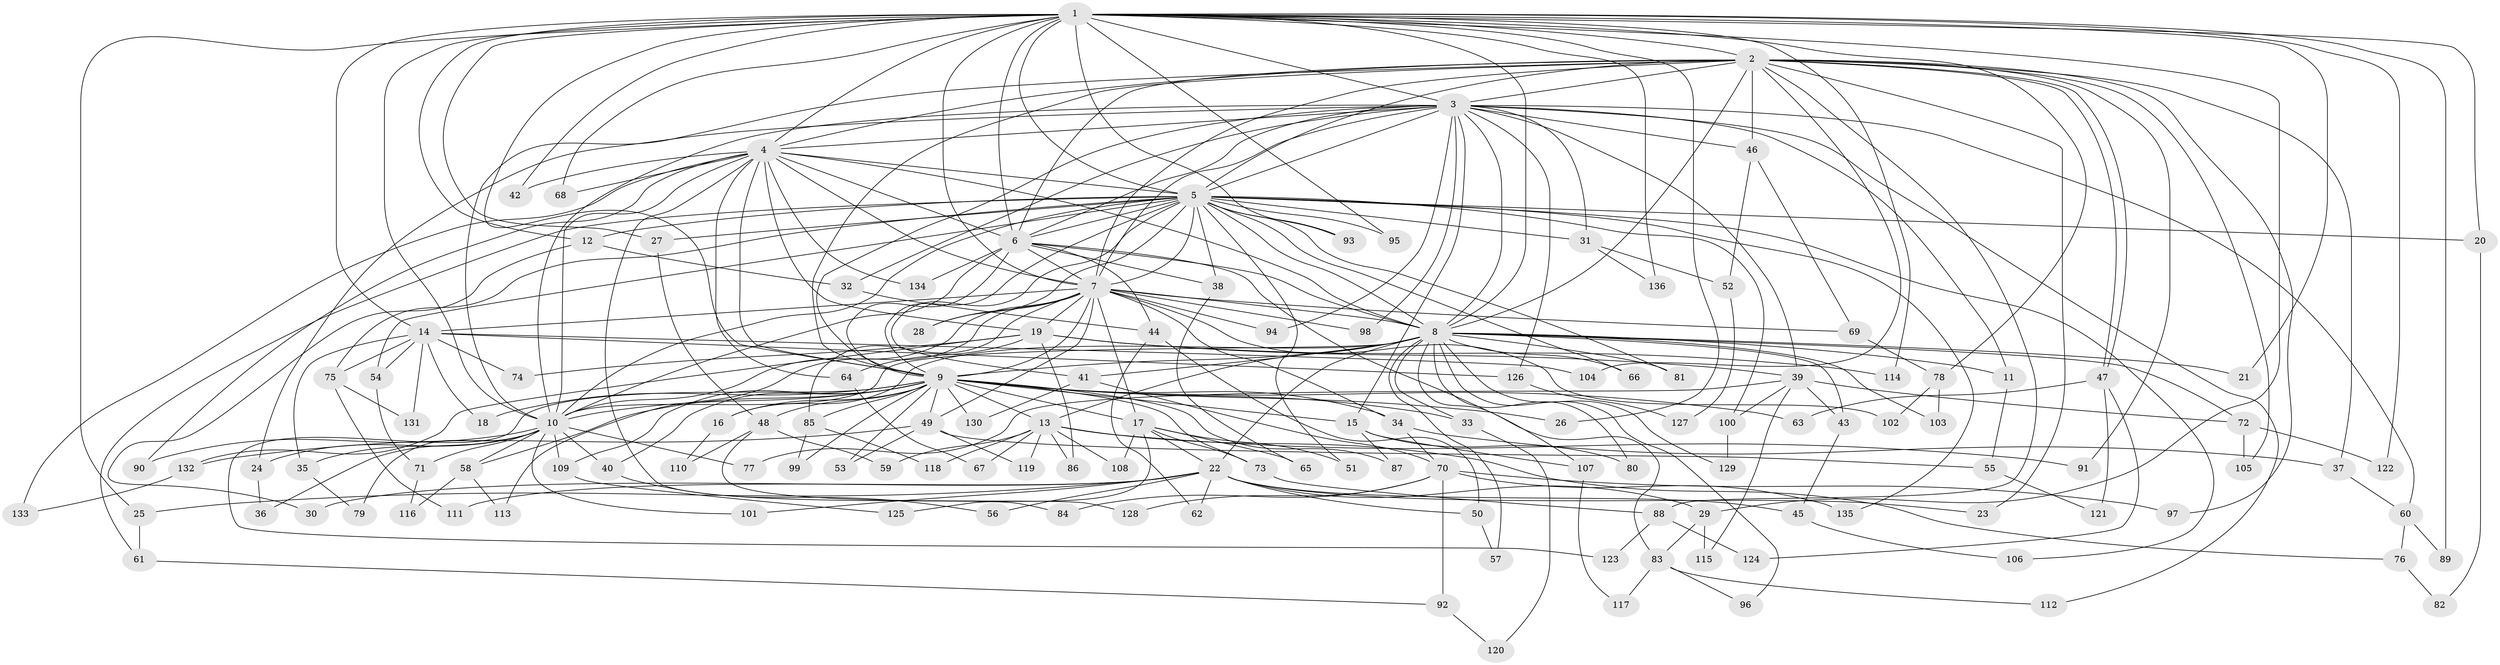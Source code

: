 // Generated by graph-tools (version 1.1) at 2025/11/02/27/25 16:11:05]
// undirected, 136 vertices, 297 edges
graph export_dot {
graph [start="1"]
  node [color=gray90,style=filled];
  1;
  2;
  3;
  4;
  5;
  6;
  7;
  8;
  9;
  10;
  11;
  12;
  13;
  14;
  15;
  16;
  17;
  18;
  19;
  20;
  21;
  22;
  23;
  24;
  25;
  26;
  27;
  28;
  29;
  30;
  31;
  32;
  33;
  34;
  35;
  36;
  37;
  38;
  39;
  40;
  41;
  42;
  43;
  44;
  45;
  46;
  47;
  48;
  49;
  50;
  51;
  52;
  53;
  54;
  55;
  56;
  57;
  58;
  59;
  60;
  61;
  62;
  63;
  64;
  65;
  66;
  67;
  68;
  69;
  70;
  71;
  72;
  73;
  74;
  75;
  76;
  77;
  78;
  79;
  80;
  81;
  82;
  83;
  84;
  85;
  86;
  87;
  88;
  89;
  90;
  91;
  92;
  93;
  94;
  95;
  96;
  97;
  98;
  99;
  100;
  101;
  102;
  103;
  104;
  105;
  106;
  107;
  108;
  109;
  110;
  111;
  112;
  113;
  114;
  115;
  116;
  117;
  118;
  119;
  120;
  121;
  122;
  123;
  124;
  125;
  126;
  127;
  128;
  129;
  130;
  131;
  132;
  133;
  134;
  135;
  136;
  1 -- 2;
  1 -- 3;
  1 -- 4;
  1 -- 5;
  1 -- 6;
  1 -- 7;
  1 -- 8;
  1 -- 9;
  1 -- 10;
  1 -- 12;
  1 -- 14;
  1 -- 20;
  1 -- 21;
  1 -- 25;
  1 -- 26;
  1 -- 27;
  1 -- 29;
  1 -- 42;
  1 -- 68;
  1 -- 78;
  1 -- 89;
  1 -- 93;
  1 -- 95;
  1 -- 114;
  1 -- 122;
  1 -- 136;
  2 -- 3;
  2 -- 4;
  2 -- 5;
  2 -- 6;
  2 -- 7;
  2 -- 8;
  2 -- 9;
  2 -- 10;
  2 -- 23;
  2 -- 37;
  2 -- 46;
  2 -- 47;
  2 -- 47;
  2 -- 88;
  2 -- 91;
  2 -- 97;
  2 -- 104;
  2 -- 105;
  3 -- 4;
  3 -- 5;
  3 -- 6;
  3 -- 7;
  3 -- 8;
  3 -- 9;
  3 -- 10;
  3 -- 11;
  3 -- 15;
  3 -- 24;
  3 -- 31;
  3 -- 32;
  3 -- 39;
  3 -- 46;
  3 -- 60;
  3 -- 94;
  3 -- 98;
  3 -- 112;
  3 -- 126;
  4 -- 5;
  4 -- 6;
  4 -- 7;
  4 -- 8;
  4 -- 9;
  4 -- 10;
  4 -- 19;
  4 -- 42;
  4 -- 64;
  4 -- 68;
  4 -- 84;
  4 -- 90;
  4 -- 133;
  4 -- 134;
  5 -- 6;
  5 -- 7;
  5 -- 8;
  5 -- 9;
  5 -- 10;
  5 -- 12;
  5 -- 20;
  5 -- 27;
  5 -- 28;
  5 -- 31;
  5 -- 38;
  5 -- 41;
  5 -- 51;
  5 -- 54;
  5 -- 61;
  5 -- 66;
  5 -- 75;
  5 -- 81;
  5 -- 93;
  5 -- 95;
  5 -- 100;
  5 -- 106;
  5 -- 135;
  6 -- 7;
  6 -- 8;
  6 -- 9;
  6 -- 10;
  6 -- 38;
  6 -- 44;
  6 -- 83;
  6 -- 134;
  7 -- 8;
  7 -- 9;
  7 -- 10;
  7 -- 14;
  7 -- 17;
  7 -- 19;
  7 -- 28;
  7 -- 34;
  7 -- 49;
  7 -- 69;
  7 -- 85;
  7 -- 94;
  7 -- 98;
  7 -- 102;
  7 -- 113;
  8 -- 9;
  8 -- 10;
  8 -- 11;
  8 -- 13;
  8 -- 16;
  8 -- 21;
  8 -- 22;
  8 -- 33;
  8 -- 41;
  8 -- 43;
  8 -- 57;
  8 -- 66;
  8 -- 72;
  8 -- 80;
  8 -- 81;
  8 -- 96;
  8 -- 103;
  8 -- 107;
  8 -- 129;
  9 -- 10;
  9 -- 13;
  9 -- 15;
  9 -- 16;
  9 -- 17;
  9 -- 18;
  9 -- 26;
  9 -- 33;
  9 -- 34;
  9 -- 40;
  9 -- 48;
  9 -- 49;
  9 -- 53;
  9 -- 58;
  9 -- 63;
  9 -- 73;
  9 -- 85;
  9 -- 87;
  9 -- 99;
  9 -- 109;
  9 -- 123;
  9 -- 130;
  10 -- 24;
  10 -- 35;
  10 -- 36;
  10 -- 40;
  10 -- 58;
  10 -- 71;
  10 -- 77;
  10 -- 79;
  10 -- 90;
  10 -- 101;
  10 -- 109;
  11 -- 55;
  12 -- 30;
  12 -- 32;
  13 -- 59;
  13 -- 67;
  13 -- 76;
  13 -- 86;
  13 -- 91;
  13 -- 108;
  13 -- 118;
  13 -- 119;
  14 -- 18;
  14 -- 35;
  14 -- 54;
  14 -- 74;
  14 -- 75;
  14 -- 104;
  14 -- 126;
  14 -- 131;
  15 -- 80;
  15 -- 87;
  15 -- 107;
  16 -- 110;
  17 -- 22;
  17 -- 51;
  17 -- 65;
  17 -- 73;
  17 -- 108;
  17 -- 125;
  19 -- 39;
  19 -- 64;
  19 -- 74;
  19 -- 86;
  19 -- 114;
  19 -- 132;
  20 -- 82;
  22 -- 23;
  22 -- 25;
  22 -- 29;
  22 -- 30;
  22 -- 45;
  22 -- 50;
  22 -- 56;
  22 -- 62;
  22 -- 101;
  22 -- 111;
  24 -- 36;
  25 -- 61;
  27 -- 48;
  29 -- 83;
  29 -- 115;
  31 -- 52;
  31 -- 136;
  32 -- 44;
  33 -- 120;
  34 -- 37;
  34 -- 70;
  35 -- 79;
  37 -- 60;
  38 -- 65;
  39 -- 43;
  39 -- 72;
  39 -- 77;
  39 -- 100;
  39 -- 115;
  40 -- 56;
  41 -- 70;
  41 -- 130;
  43 -- 45;
  44 -- 50;
  44 -- 62;
  45 -- 106;
  46 -- 52;
  46 -- 69;
  47 -- 63;
  47 -- 121;
  47 -- 124;
  48 -- 59;
  48 -- 110;
  48 -- 128;
  49 -- 53;
  49 -- 55;
  49 -- 119;
  49 -- 132;
  50 -- 57;
  52 -- 127;
  54 -- 71;
  55 -- 121;
  58 -- 113;
  58 -- 116;
  60 -- 76;
  60 -- 89;
  61 -- 92;
  64 -- 67;
  69 -- 78;
  70 -- 84;
  70 -- 92;
  70 -- 97;
  70 -- 128;
  70 -- 135;
  71 -- 116;
  72 -- 105;
  72 -- 122;
  73 -- 88;
  75 -- 111;
  75 -- 131;
  76 -- 82;
  78 -- 102;
  78 -- 103;
  83 -- 96;
  83 -- 112;
  83 -- 117;
  85 -- 99;
  85 -- 118;
  88 -- 123;
  88 -- 124;
  92 -- 120;
  100 -- 129;
  107 -- 117;
  109 -- 125;
  126 -- 127;
  132 -- 133;
}
